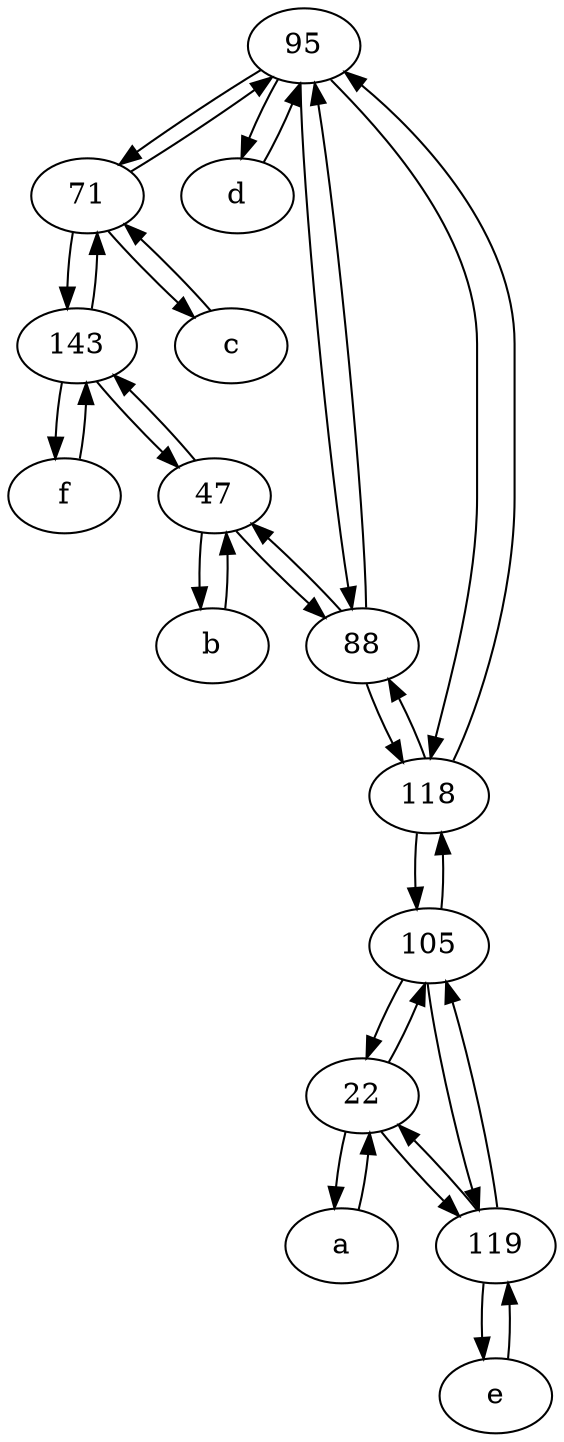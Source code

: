 digraph  {
	95;
	e [pos="30,50!"];
	f [pos="15,45!"];
	47;
	143;
	c [pos="20,10!"];
	b [pos="50,20!"];
	a [pos="40,10!"];
	22;
	119;
	105;
	71;
	d [pos="20,30!"];
	88;
	118;
	95 -> 71;
	22 -> 119;
	47 -> b;
	95 -> d;
	119 -> 22;
	119 -> e;
	105 -> 22;
	105 -> 119;
	105 -> 118;
	95 -> 88;
	47 -> 88;
	22 -> a;
	95 -> 118;
	88 -> 95;
	71 -> 95;
	143 -> 47;
	88 -> 118;
	b -> 47;
	71 -> 143;
	143 -> f;
	f -> 143;
	e -> 119;
	47 -> 143;
	143 -> 71;
	118 -> 105;
	a -> 22;
	d -> 95;
	71 -> c;
	22 -> 105;
	119 -> 105;
	118 -> 95;
	c -> 71;
	88 -> 47;
	118 -> 88;

	}